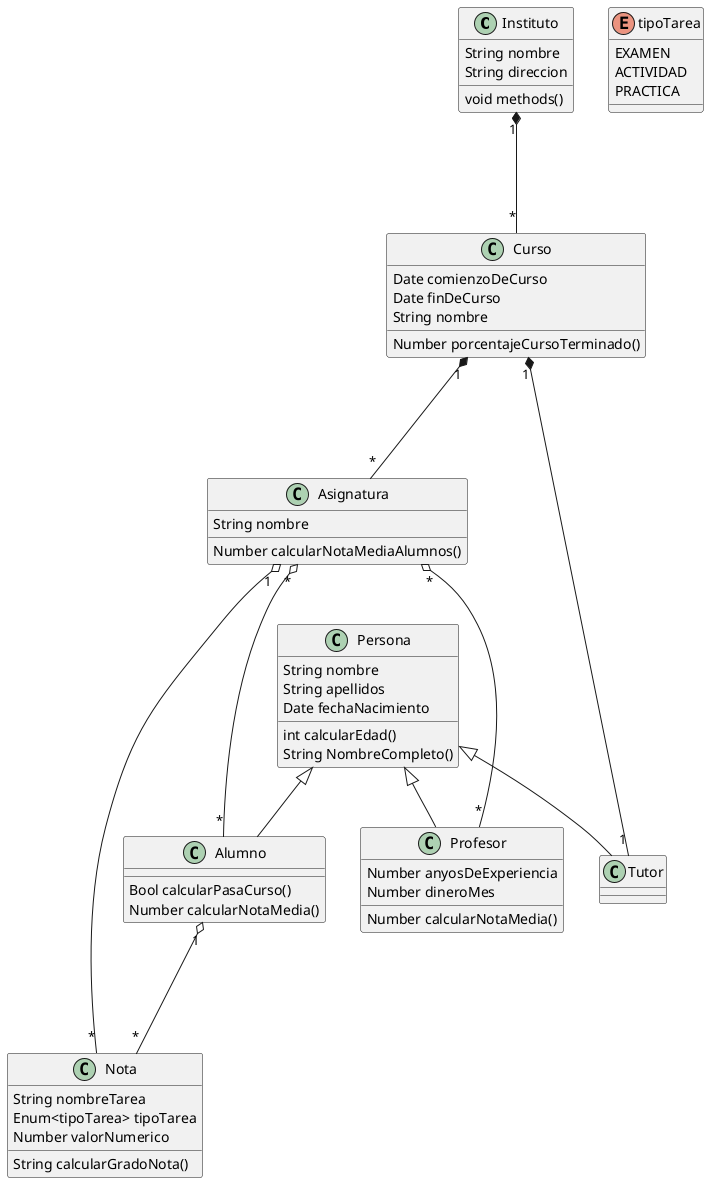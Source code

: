 @startuml

Instituto "1" *--- "*" Curso
Curso "1" *--- "*" Asignatura
Curso  "1" *--- "1" Tutor
Asignatura "*" o--- "*" Profesor
Asignatura "*" o--- "*" Alumno
Alumno "1" o--- "*" Nota
Asignatura "1" o--- "*" Nota

Persona <|-- Profesor
Persona <|-- Alumno
Persona <|-- Tutor

class Persona {
    String nombre
    String apellidos
    Date fechaNacimiento
    int calcularEdad()
    String NombreCompleto()
}
class Alumno {
    Bool calcularPasaCurso()
    Number calcularNotaMedia()
}
class Profesor {
    Number anyosDeExperiencia
    Number dineroMes
    Number calcularNotaMedia()
}
class Instituto {
    String nombre
    String direccion
    void methods()
}
class Asignatura {
    String nombre
    Number calcularNotaMediaAlumnos()
}
class Curso {
    Date comienzoDeCurso
    Date finDeCurso
    String nombre
    Number porcentajeCursoTerminado()
}
class Nota {
    String nombreTarea
    Enum<tipoTarea> tipoTarea
    Number valorNumerico
    String calcularGradoNota()
}
enum tipoTarea {
  EXAMEN
  ACTIVIDAD
  PRACTICA
}
@enduml